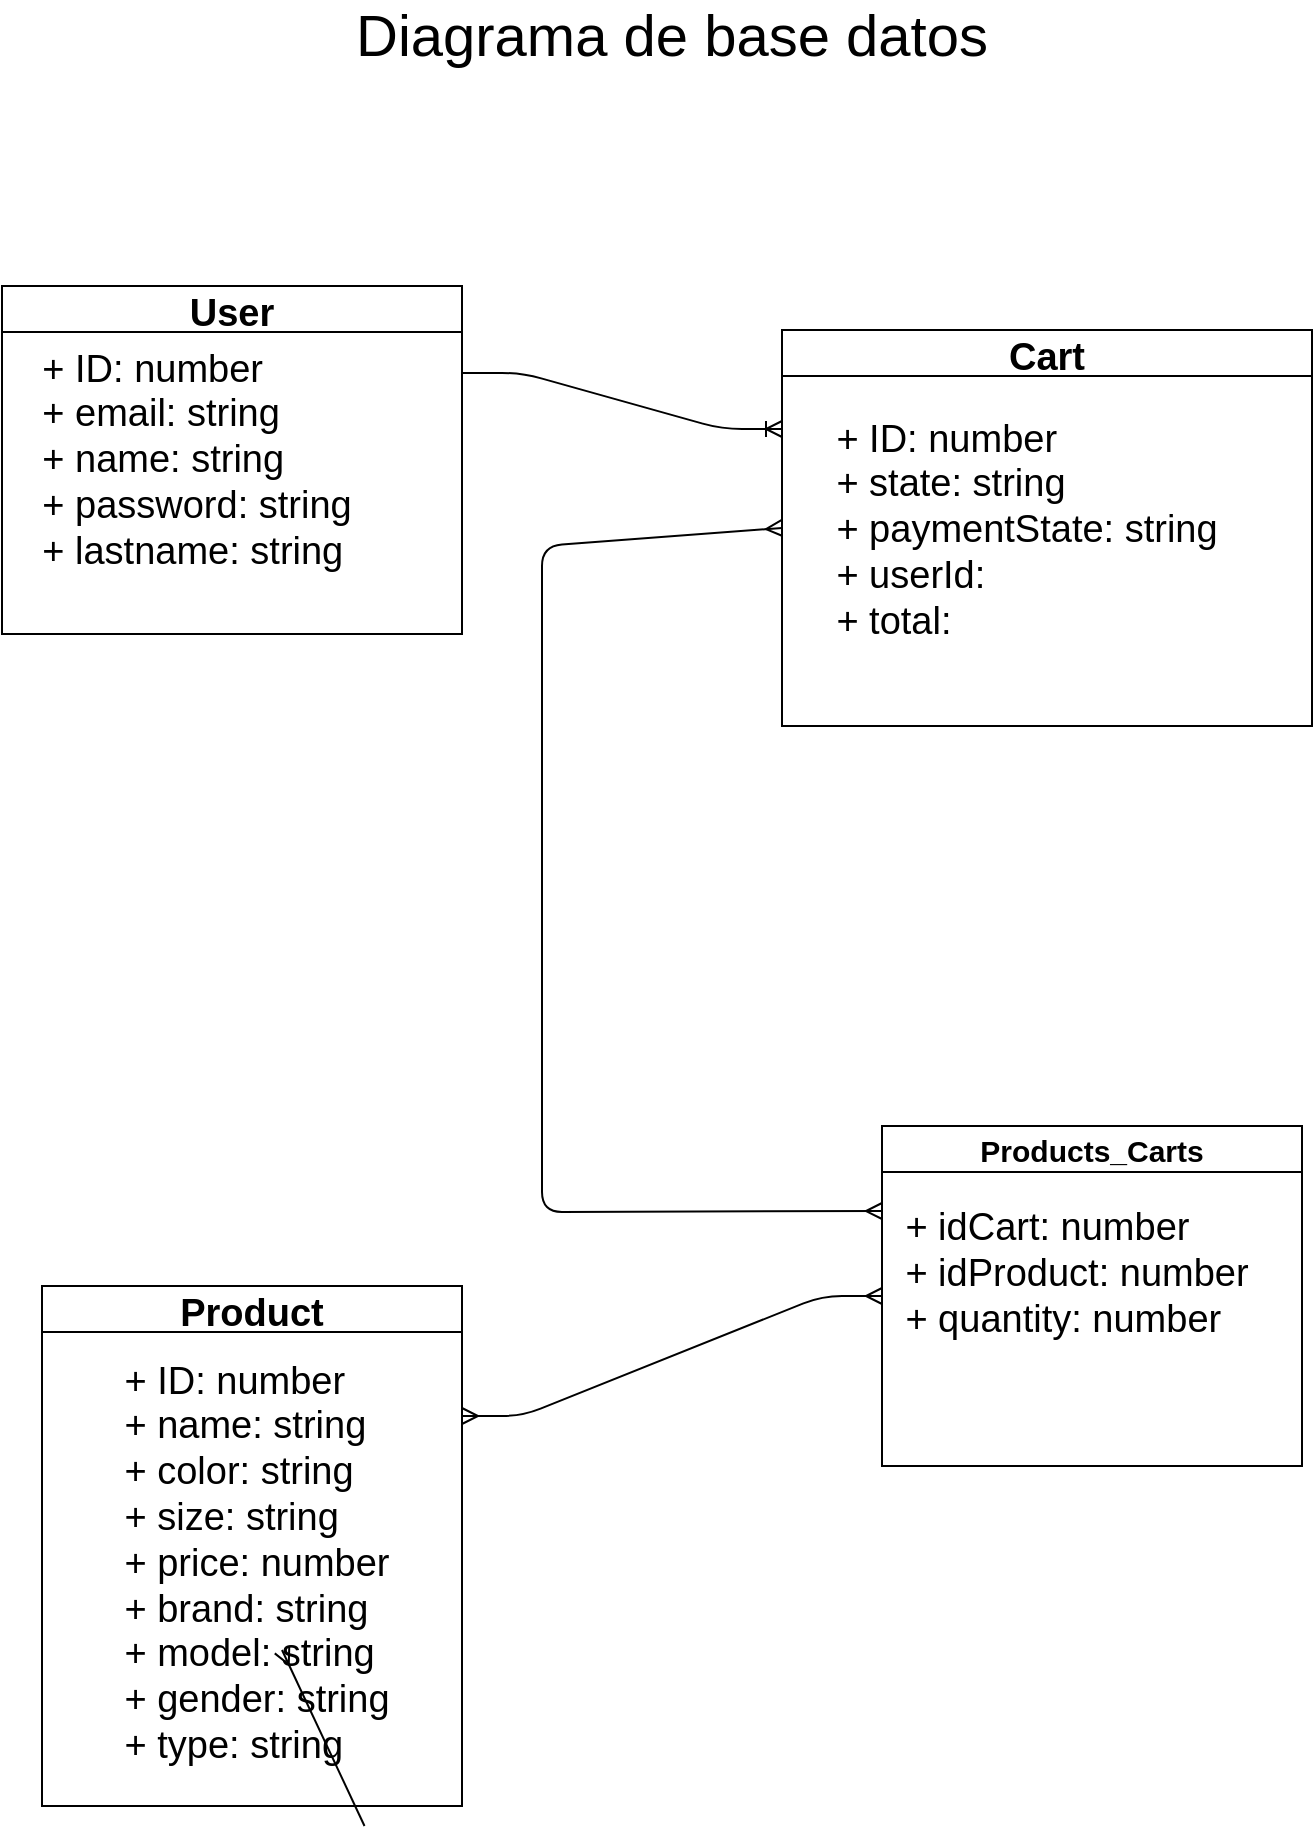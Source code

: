 <mxfile>
    <diagram id="zNblcEmeuWkSD1Leb3As" name="page1">
        <mxGraphModel dx="674" dy="1153" grid="1" gridSize="10" guides="1" tooltips="1" connect="1" arrows="1" fold="1" page="1" pageScale="1" pageWidth="850" pageHeight="1100" math="0" shadow="0">
            <root>
                <mxCell id="0"/>
                <mxCell id="1" parent="0"/>
                <mxCell id="3" value="User" style="swimlane;fontSize=19;" parent="1" vertex="1">
                    <mxGeometry x="940" y="170" width="230" height="174" as="geometry"/>
                </mxCell>
                <mxCell id="11" value="&lt;p style=&quot;text-align: left; margin: 0px 0px 0px 4px; font-size: 19px;&quot;&gt;+ ID: number&lt;br style=&quot;font-size: 19px;&quot;&gt;+ email: string&lt;/p&gt;&lt;p style=&quot;text-align: left; margin: 0px 0px 0px 4px; font-size: 19px;&quot;&gt;+ name: string&lt;br style=&quot;font-size: 19px;&quot;&gt;&lt;/p&gt;&lt;p style=&quot;text-align: left; margin: 0px 0px 0px 4px; font-size: 19px;&quot;&gt;+ password: string&lt;br style=&quot;font-size: 19px;&quot;&gt;&lt;/p&gt;&lt;p style=&quot;text-align: left; margin: 0px 0px 0px 4px; font-size: 19px;&quot;&gt;+ lastname: string&lt;/p&gt;" style="text;html=1;align=center;verticalAlign=middle;resizable=0;points=[];autosize=1;strokeColor=none;fillColor=none;fontSize=19;" parent="3" vertex="1">
                    <mxGeometry x="10" y="27" width="170" height="120" as="geometry"/>
                </mxCell>
                <mxCell id="34" style="edgeStyle=none;html=1;fontSize=19;endArrow=ERmany;endFill=0;exitX=0;exitY=0.5;exitDx=0;exitDy=0;entryX=0;entryY=0.25;entryDx=0;entryDy=0;startArrow=ERmany;startFill=0;" parent="1" source="8" target="10" edge="1">
                    <mxGeometry relative="1" as="geometry">
                        <mxPoint x="1280" y="430" as="sourcePoint"/>
                        <mxPoint x="1630" y="730" as="targetPoint"/>
                        <Array as="points">
                            <mxPoint x="1210" y="300"/>
                            <mxPoint x="1210" y="633"/>
                        </Array>
                    </mxGeometry>
                </mxCell>
                <mxCell id="8" value="Cart" style="swimlane;fontSize=19;" parent="1" vertex="1">
                    <mxGeometry x="1330" y="192" width="265" height="198" as="geometry"/>
                </mxCell>
                <mxCell id="16" value="&lt;p style=&quot;text-align: left; margin: 0px 0px 0px 4px; font-size: 19px;&quot;&gt;+ ID: number&lt;br style=&quot;font-size: 19px;&quot;&gt;+ state: string&lt;/p&gt;&lt;p style=&quot;text-align: left; margin: 0px 0px 0px 4px; font-size: 19px;&quot;&gt;+ paymentState: string&lt;br style=&quot;font-size: 19px;&quot;&gt;&lt;/p&gt;&lt;p style=&quot;text-align: left; margin: 0px 0px 0px 4px; font-size: 19px;&quot;&gt;+ userId:&lt;br style=&quot;font-size: 19px;&quot;&gt;&lt;/p&gt;&lt;p style=&quot;text-align: left; margin: 0px 0px 0px 4px; font-size: 19px;&quot;&gt;+ total:&lt;/p&gt;" style="text;html=1;align=center;verticalAlign=middle;resizable=0;points=[];autosize=1;strokeColor=none;fillColor=none;fontSize=19;" parent="8" vertex="1">
                    <mxGeometry x="15" y="40" width="210" height="120" as="geometry"/>
                </mxCell>
                <mxCell id="9" value="Product" style="swimlane;fontSize=19;" parent="1" vertex="1">
                    <mxGeometry x="960" y="670" width="210" height="260" as="geometry"/>
                </mxCell>
                <mxCell id="15" value="&lt;p style=&quot;text-align: left; margin: 0px 0px 0px 4px; font-size: 19px;&quot;&gt;+ ID: number&lt;/p&gt;&lt;p style=&quot;text-align: left; margin: 0px 0px 0px 4px; font-size: 19px;&quot;&gt;+ name: string&lt;br style=&quot;font-size: 19px;&quot;&gt;+ color: string&lt;/p&gt;&lt;p style=&quot;text-align: left; margin: 0px 0px 0px 4px; font-size: 19px;&quot;&gt;+ size: string&lt;br style=&quot;font-size: 19px;&quot;&gt;&lt;/p&gt;&lt;p style=&quot;text-align: left; margin: 0px 0px 0px 4px; font-size: 19px;&quot;&gt;+ price: number&lt;/p&gt;&lt;p style=&quot;text-align: left; margin: 0px 0px 0px 4px; font-size: 19px;&quot;&gt;+ brand: string&lt;br style=&quot;font-size: 19px;&quot;&gt;&lt;/p&gt;&lt;p style=&quot;text-align: left; margin: 0px 0px 0px 4px; font-size: 19px;&quot;&gt;+ model: string&lt;br style=&quot;font-size: 19px;&quot;&gt;&lt;/p&gt;&lt;p style=&quot;text-align: left; margin: 0px 0px 0px 4px; font-size: 19px;&quot;&gt;+ gender: string&lt;/p&gt;&lt;p style=&quot;text-align: left; margin: 0px 0px 0px 4px; font-size: 19px;&quot;&gt;+ type: string&lt;/p&gt;&lt;div style=&quot;font-size: 19px;&quot;&gt;&lt;br style=&quot;font-size: 19px;&quot;&gt;&lt;/div&gt;" style="text;html=1;align=center;verticalAlign=middle;resizable=0;points=[];autosize=1;strokeColor=none;fillColor=none;fontSize=19;" parent="9" vertex="1">
                    <mxGeometry x="30" y="30" width="150" height="240" as="geometry"/>
                </mxCell>
                <mxCell id="10" value="Products_Carts" style="swimlane;fontSize=15;" parent="1" vertex="1">
                    <mxGeometry x="1380" y="590" width="210" height="170" as="geometry"/>
                </mxCell>
                <mxCell id="17" value="&lt;p style=&quot;text-align: left ; margin: 0px 0px 0px 4px ; font-size: 19px&quot;&gt;&lt;font style=&quot;font-size: 19px&quot;&gt;+ idCart: number&lt;/font&gt;&lt;/p&gt;&lt;p style=&quot;text-align: left ; margin: 0px 0px 0px 4px ; font-size: 19px&quot;&gt;&lt;font style=&quot;font-size: 19px&quot;&gt;+ idProduct: number&lt;br&gt;&lt;/font&gt;&lt;/p&gt;&lt;p style=&quot;text-align: left ; margin: 0px 0px 0px 4px ; font-size: 19px&quot;&gt;&lt;font style=&quot;font-size: 19px&quot;&gt;+ quantity: number&lt;br&gt;&lt;/font&gt;&lt;/p&gt;&lt;div style=&quot;font-size: 19px&quot;&gt;&lt;br&gt;&lt;/div&gt;" style="text;html=1;align=center;verticalAlign=middle;resizable=0;points=[];autosize=1;strokeColor=none;fillColor=none;" parent="10" vertex="1">
                    <mxGeometry y="55" width="190" height="60" as="geometry"/>
                </mxCell>
                <mxCell id="26" value="" style="edgeStyle=entityRelationEdgeStyle;fontSize=19;html=1;endArrow=ERmany;startArrow=ERmany;entryX=0;entryY=0.5;entryDx=0;entryDy=0;exitX=1;exitY=0.25;exitDx=0;exitDy=0;" parent="1" source="9" target="10" edge="1">
                    <mxGeometry width="100" height="100" relative="1" as="geometry">
                        <mxPoint x="1190" y="619" as="sourcePoint"/>
                        <mxPoint x="1270" y="373" as="targetPoint"/>
                    </mxGeometry>
                </mxCell>
                <mxCell id="27" value="" style="edgeStyle=entityRelationEdgeStyle;fontSize=19;html=1;endArrow=ERoneToMany;exitX=1;exitY=0.25;exitDx=0;exitDy=0;entryX=0;entryY=0.25;entryDx=0;entryDy=0;" parent="1" source="3" target="8" edge="1">
                    <mxGeometry width="100" height="100" relative="1" as="geometry">
                        <mxPoint x="1145" y="90" as="sourcePoint"/>
                        <mxPoint x="1120" y="362" as="targetPoint"/>
                    </mxGeometry>
                </mxCell>
                <mxCell id="30" value="&lt;font style=&quot;font-size: 29px&quot;&gt;Diagrama de base datos&lt;/font&gt;" style="text;html=1;strokeColor=none;fillColor=none;align=center;verticalAlign=middle;whiteSpace=wrap;rounded=0;" parent="1" vertex="1">
                    <mxGeometry x="1105" y="30" width="340" height="30" as="geometry"/>
                </mxCell>
                <mxCell id="31" style="edgeStyle=none;html=1;fontSize=19;endArrow=ERmany;endFill=0;" parent="1" source="15" edge="1">
                    <mxGeometry relative="1" as="geometry">
                        <mxPoint x="1080" y="852" as="targetPoint"/>
                    </mxGeometry>
                </mxCell>
            </root>
        </mxGraphModel>
    </diagram>
</mxfile>